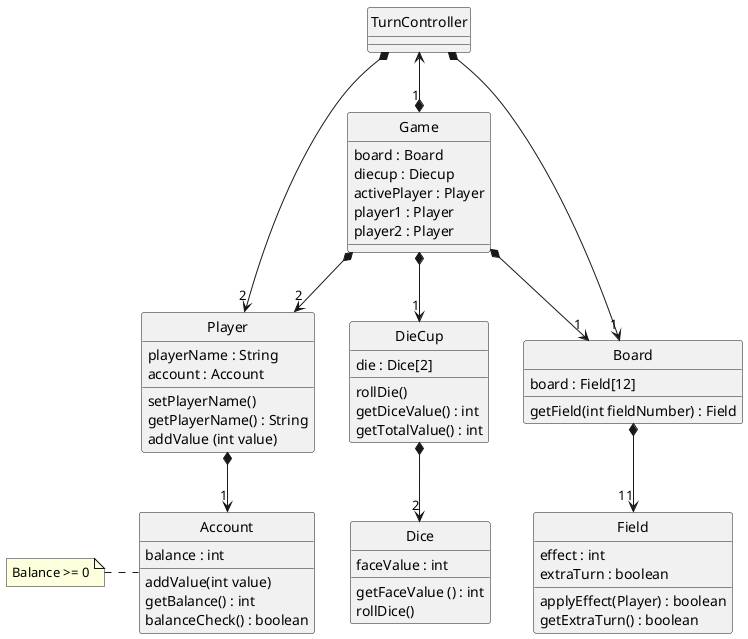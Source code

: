 @startuml ClassDiagram
skinparam style strictuml

class "Game" as Game {
    board : Board
    diecup : Diecup
    activePlayer : Player
    player1 : Player
    player2 : Player

}

class "Player" as Player {
    playerName : String
    account : Account

    setPlayerName()
    getPlayerName() : String
    addValue (int value)

}

class "Account" as Account {
    balance : int

    addValue(int value)
    getBalance() : int
    balanceCheck() : boolean
}
note left
    Balance >= 0
    end note

class "DieCup" as Diecup {
    die : Dice[2]
    
    rollDie()
    getDiceValue() : int
    getTotalValue() : int
}

class "Dice" as Dice {
    faceValue : int

    getFaceValue () : int
    rollDice()
}

class "Board" as Board {
    board : Field[12]
    
    getField(int fieldNumber) : Field
}

class "Field" as Field {
    effect : int
    extraTurn : boolean

    applyEffect(Player) : boolean
    getExtraTurn() : boolean
}


Player *--> "1" Account
Game *--> "2" Player 
Game *--> "1" Board
Board  *--> "11" Field
Game  *--> "1" Diecup
Diecup *--> "2" Dice
TurnController *--> "2" Player
TurnController *--> "1" Board
TurnController <--* "1" Game
@enduml